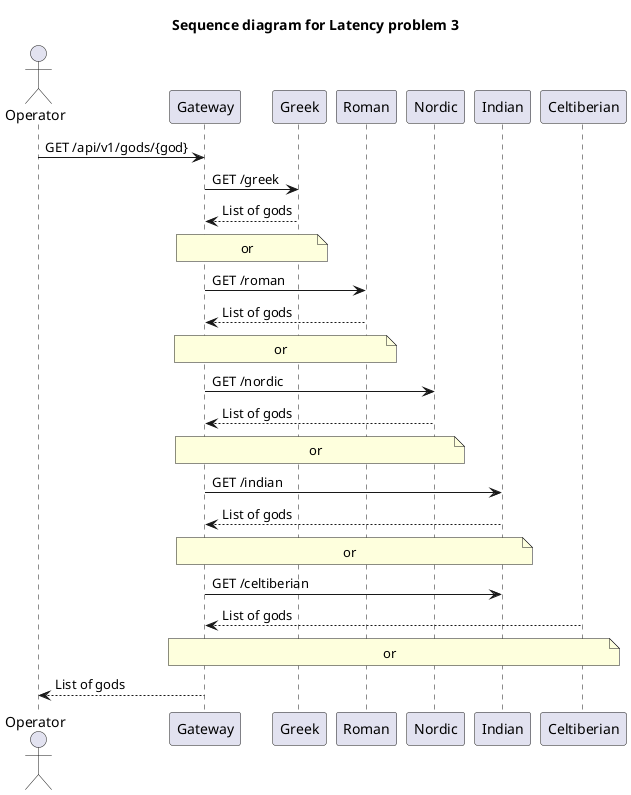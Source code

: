 @startuml
title Sequence diagram for Latency problem 3

actor Operator
participant Gateway
participant Greek
participant Roman
participant Nordic
participant Indian
participant Celtiberian

Operator -> Gateway: GET /api/v1/gods/{god}

Gateway -> Greek: GET /greek
Greek --> Gateway: List of gods
note over Gateway, Greek: or

Gateway -> Roman: GET /roman
Roman --> Gateway: List of gods
note over Gateway, Roman: or

Gateway -> Nordic: GET /nordic
Nordic --> Gateway: List of gods
note over Gateway, Nordic: or

Gateway -> Indian: GET /indian
Indian --> Gateway: List of gods
note over Gateway, Indian: or

Gateway -> Indian: GET /celtiberian
Celtiberian --> Gateway: List of gods
note over Gateway, Celtiberian: or

Gateway --> Operator: List of gods

@enduml
